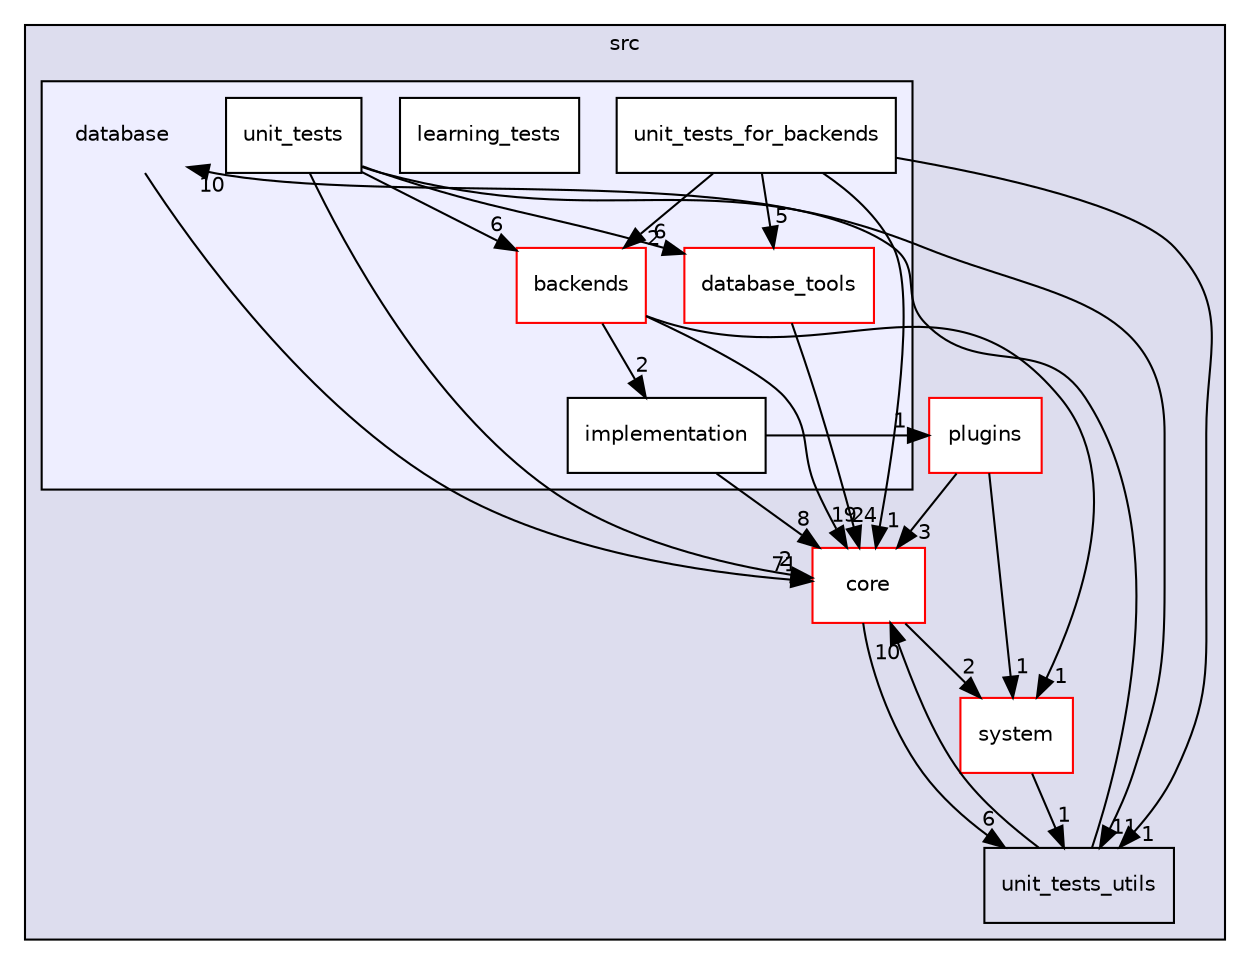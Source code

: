 digraph "src/database" {
  compound=true
  node [ fontsize="10", fontname="Helvetica"];
  edge [ labelfontsize="10", labelfontname="Helvetica"];
  subgraph clusterdir_68267d1309a1af8e8297ef4c3efbcdba {
    graph [ bgcolor="#ddddee", pencolor="black", label="src" fontname="Helvetica", fontsize="10", URL="dir_68267d1309a1af8e8297ef4c3efbcdba.html"]
  dir_aebb8dcc11953d78e620bbef0b9e2183 [shape=box label="core" fillcolor="white" style="filled" color="red" URL="dir_aebb8dcc11953d78e620bbef0b9e2183.html"];
  dir_7020b8b7abcceffa3f9f7a2d24718f16 [shape=box label="plugins" fillcolor="white" style="filled" color="red" URL="dir_7020b8b7abcceffa3f9f7a2d24718f16.html"];
  dir_d501334aeb1b78ad67cd3c72c37b1e87 [shape=box label="system" fillcolor="white" style="filled" color="red" URL="dir_d501334aeb1b78ad67cd3c72c37b1e87.html"];
  dir_7650dacaa557a89ea1c633e1722b48a3 [shape=box label="unit_tests_utils" URL="dir_7650dacaa557a89ea1c633e1722b48a3.html"];
  subgraph clusterdir_803ee67260c130b45d29089798491ab2 {
    graph [ bgcolor="#eeeeff", pencolor="black", label="" URL="dir_803ee67260c130b45d29089798491ab2.html"];
    dir_803ee67260c130b45d29089798491ab2 [shape=plaintext label="database"];
  dir_4a64ab7d9dd723f4f97a4d0759b28b1b [shape=box label="backends" fillcolor="white" style="filled" color="red" URL="dir_4a64ab7d9dd723f4f97a4d0759b28b1b.html"];
  dir_25cd647fda867a7ef4aaf9819f50dd27 [shape=box label="database_tools" fillcolor="white" style="filled" color="red" URL="dir_25cd647fda867a7ef4aaf9819f50dd27.html"];
  dir_33c23cf4335404e238116aa0329c21c1 [shape=box label="implementation" fillcolor="white" style="filled" URL="dir_33c23cf4335404e238116aa0329c21c1.html"];
  dir_56c4127e98c4379c79e1deceb3f5348e [shape=box label="learning_tests" fillcolor="white" style="filled" URL="dir_56c4127e98c4379c79e1deceb3f5348e.html"];
  dir_a062f4c035b7e1315220726e840cdd6b [shape=box label="unit_tests" fillcolor="white" style="filled" URL="dir_a062f4c035b7e1315220726e840cdd6b.html"];
  dir_23cbb662bab5d78107be6e49384c9e19 [shape=box label="unit_tests_for_backends" fillcolor="white" style="filled" URL="dir_23cbb662bab5d78107be6e49384c9e19.html"];
  }
  }
  dir_7020b8b7abcceffa3f9f7a2d24718f16->dir_aebb8dcc11953d78e620bbef0b9e2183 [headlabel="3", labeldistance=1.5 headhref="dir_000045_000001.html"];
  dir_7020b8b7abcceffa3f9f7a2d24718f16->dir_d501334aeb1b78ad67cd3c72c37b1e87 [headlabel="1", labeldistance=1.5 headhref="dir_000045_000049.html"];
  dir_7650dacaa557a89ea1c633e1722b48a3->dir_803ee67260c130b45d29089798491ab2 [headlabel="10", labeldistance=1.5 headhref="dir_000038_000010.html"];
  dir_7650dacaa557a89ea1c633e1722b48a3->dir_aebb8dcc11953d78e620bbef0b9e2183 [headlabel="10", labeldistance=1.5 headhref="dir_000038_000001.html"];
  dir_23cbb662bab5d78107be6e49384c9e19->dir_25cd647fda867a7ef4aaf9819f50dd27 [headlabel="5", labeldistance=1.5 headhref="dir_000020_000016.html"];
  dir_23cbb662bab5d78107be6e49384c9e19->dir_4a64ab7d9dd723f4f97a4d0759b28b1b [headlabel="2", labeldistance=1.5 headhref="dir_000020_000011.html"];
  dir_23cbb662bab5d78107be6e49384c9e19->dir_7650dacaa557a89ea1c633e1722b48a3 [headlabel="1", labeldistance=1.5 headhref="dir_000020_000038.html"];
  dir_23cbb662bab5d78107be6e49384c9e19->dir_aebb8dcc11953d78e620bbef0b9e2183 [headlabel="1", labeldistance=1.5 headhref="dir_000020_000001.html"];
  dir_d501334aeb1b78ad67cd3c72c37b1e87->dir_7650dacaa557a89ea1c633e1722b48a3 [headlabel="1", labeldistance=1.5 headhref="dir_000049_000038.html"];
  dir_25cd647fda867a7ef4aaf9819f50dd27->dir_aebb8dcc11953d78e620bbef0b9e2183 [headlabel="24", labeldistance=1.5 headhref="dir_000016_000001.html"];
  dir_33c23cf4335404e238116aa0329c21c1->dir_7020b8b7abcceffa3f9f7a2d24718f16 [headlabel="1", labeldistance=1.5 headhref="dir_000018_000045.html"];
  dir_33c23cf4335404e238116aa0329c21c1->dir_aebb8dcc11953d78e620bbef0b9e2183 [headlabel="8", labeldistance=1.5 headhref="dir_000018_000001.html"];
  dir_a062f4c035b7e1315220726e840cdd6b->dir_25cd647fda867a7ef4aaf9819f50dd27 [headlabel="6", labeldistance=1.5 headhref="dir_000021_000016.html"];
  dir_a062f4c035b7e1315220726e840cdd6b->dir_4a64ab7d9dd723f4f97a4d0759b28b1b [headlabel="6", labeldistance=1.5 headhref="dir_000021_000011.html"];
  dir_a062f4c035b7e1315220726e840cdd6b->dir_7650dacaa557a89ea1c633e1722b48a3 [headlabel="11", labeldistance=1.5 headhref="dir_000021_000038.html"];
  dir_a062f4c035b7e1315220726e840cdd6b->dir_aebb8dcc11953d78e620bbef0b9e2183 [headlabel="2", labeldistance=1.5 headhref="dir_000021_000001.html"];
  dir_aebb8dcc11953d78e620bbef0b9e2183->dir_d501334aeb1b78ad67cd3c72c37b1e87 [headlabel="2", labeldistance=1.5 headhref="dir_000001_000049.html"];
  dir_aebb8dcc11953d78e620bbef0b9e2183->dir_7650dacaa557a89ea1c633e1722b48a3 [headlabel="6", labeldistance=1.5 headhref="dir_000001_000038.html"];
  dir_4a64ab7d9dd723f4f97a4d0759b28b1b->dir_aebb8dcc11953d78e620bbef0b9e2183 [headlabel="19", labeldistance=1.5 headhref="dir_000011_000001.html"];
  dir_4a64ab7d9dd723f4f97a4d0759b28b1b->dir_33c23cf4335404e238116aa0329c21c1 [headlabel="2", labeldistance=1.5 headhref="dir_000011_000018.html"];
  dir_4a64ab7d9dd723f4f97a4d0759b28b1b->dir_d501334aeb1b78ad67cd3c72c37b1e87 [headlabel="1", labeldistance=1.5 headhref="dir_000011_000049.html"];
  dir_803ee67260c130b45d29089798491ab2->dir_aebb8dcc11953d78e620bbef0b9e2183 [headlabel="71", labeldistance=1.5 headhref="dir_000010_000001.html"];
}
